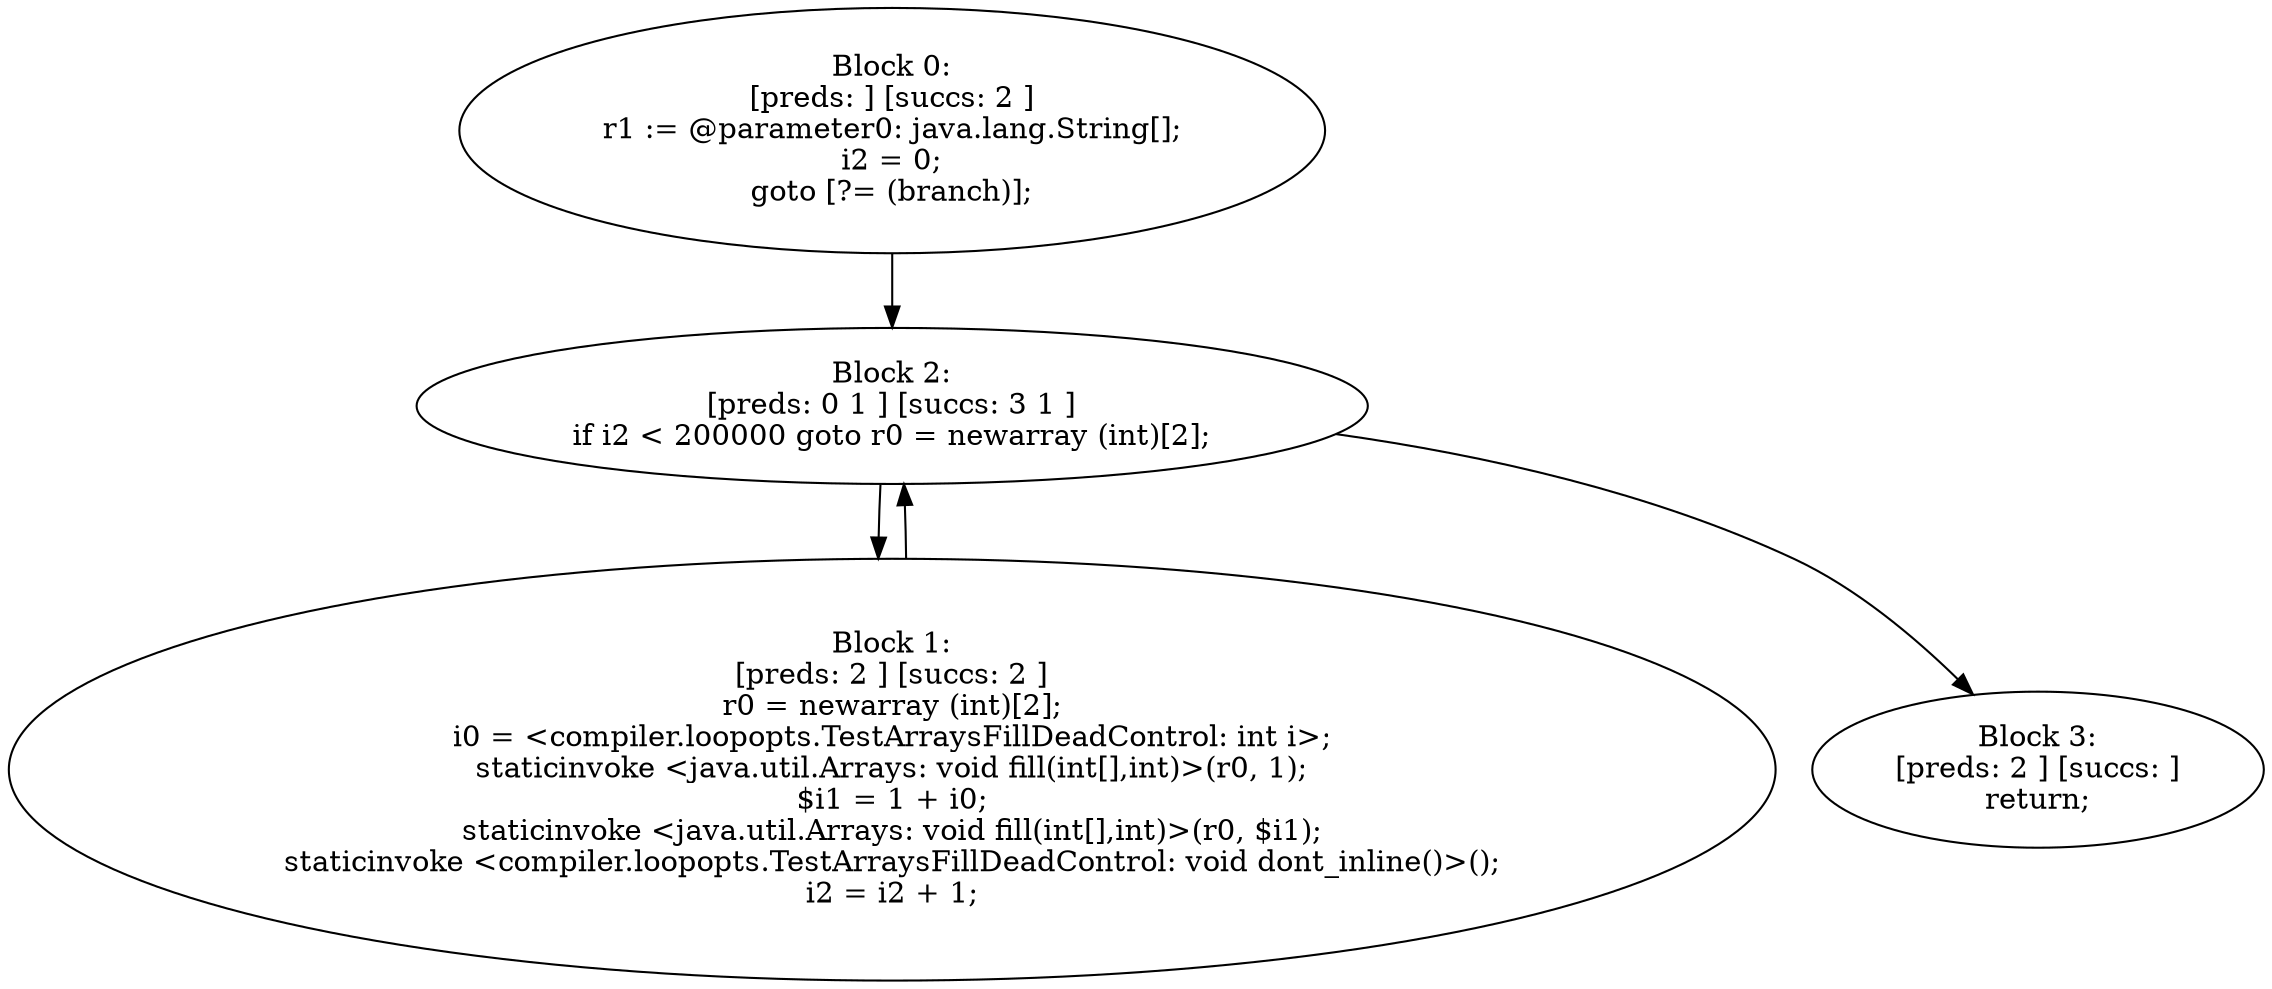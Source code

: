digraph "unitGraph" {
    "Block 0:
[preds: ] [succs: 2 ]
r1 := @parameter0: java.lang.String[];
i2 = 0;
goto [?= (branch)];
"
    "Block 1:
[preds: 2 ] [succs: 2 ]
r0 = newarray (int)[2];
i0 = <compiler.loopopts.TestArraysFillDeadControl: int i>;
staticinvoke <java.util.Arrays: void fill(int[],int)>(r0, 1);
$i1 = 1 + i0;
staticinvoke <java.util.Arrays: void fill(int[],int)>(r0, $i1);
staticinvoke <compiler.loopopts.TestArraysFillDeadControl: void dont_inline()>();
i2 = i2 + 1;
"
    "Block 2:
[preds: 0 1 ] [succs: 3 1 ]
if i2 < 200000 goto r0 = newarray (int)[2];
"
    "Block 3:
[preds: 2 ] [succs: ]
return;
"
    "Block 0:
[preds: ] [succs: 2 ]
r1 := @parameter0: java.lang.String[];
i2 = 0;
goto [?= (branch)];
"->"Block 2:
[preds: 0 1 ] [succs: 3 1 ]
if i2 < 200000 goto r0 = newarray (int)[2];
";
    "Block 1:
[preds: 2 ] [succs: 2 ]
r0 = newarray (int)[2];
i0 = <compiler.loopopts.TestArraysFillDeadControl: int i>;
staticinvoke <java.util.Arrays: void fill(int[],int)>(r0, 1);
$i1 = 1 + i0;
staticinvoke <java.util.Arrays: void fill(int[],int)>(r0, $i1);
staticinvoke <compiler.loopopts.TestArraysFillDeadControl: void dont_inline()>();
i2 = i2 + 1;
"->"Block 2:
[preds: 0 1 ] [succs: 3 1 ]
if i2 < 200000 goto r0 = newarray (int)[2];
";
    "Block 2:
[preds: 0 1 ] [succs: 3 1 ]
if i2 < 200000 goto r0 = newarray (int)[2];
"->"Block 3:
[preds: 2 ] [succs: ]
return;
";
    "Block 2:
[preds: 0 1 ] [succs: 3 1 ]
if i2 < 200000 goto r0 = newarray (int)[2];
"->"Block 1:
[preds: 2 ] [succs: 2 ]
r0 = newarray (int)[2];
i0 = <compiler.loopopts.TestArraysFillDeadControl: int i>;
staticinvoke <java.util.Arrays: void fill(int[],int)>(r0, 1);
$i1 = 1 + i0;
staticinvoke <java.util.Arrays: void fill(int[],int)>(r0, $i1);
staticinvoke <compiler.loopopts.TestArraysFillDeadControl: void dont_inline()>();
i2 = i2 + 1;
";
}
